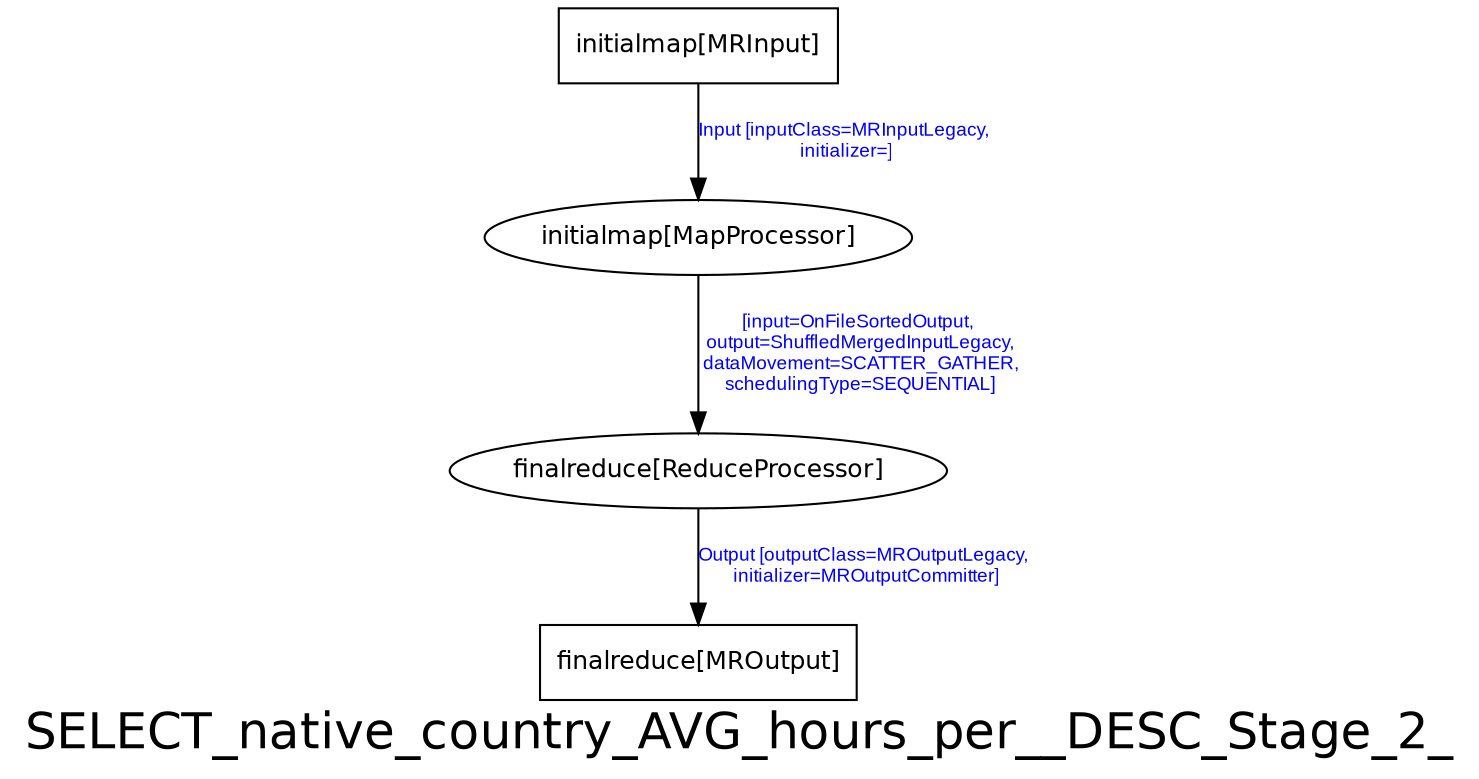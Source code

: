 digraph SELECT_native_country_AVG_hours_per__DESC_Stage_2_ {
graph [ label="SELECT_native_country_AVG_hours_per__DESC_Stage_2_", fontsize=24, fontname=Helvetica];
node [fontsize=12, fontname=Helvetica];
edge [fontsize=9, fontcolor=blue, fontname=Arial];
"SELECT_native_country_AVG_hours_per__DESC_Stage_2_.initialmap_MRInput" [ label = "initialmap[MRInput]", shape = "box" ];
"SELECT_native_country_AVG_hours_per__DESC_Stage_2_.initialmap_MRInput" -> "SELECT_native_country_AVG_hours_per__DESC_Stage_2_.initialmap" [ label = "Input [inputClass=MRInputLegacy,\n initializer=]" ];
"SELECT_native_country_AVG_hours_per__DESC_Stage_2_.finalreduce" [ label = "finalreduce[ReduceProcessor]" ];
"SELECT_native_country_AVG_hours_per__DESC_Stage_2_.finalreduce" -> "SELECT_native_country_AVG_hours_per__DESC_Stage_2_.finalreduce_MROutput" [ label = "Output [outputClass=MROutputLegacy,\n initializer=MROutputCommitter]" ];
"SELECT_native_country_AVG_hours_per__DESC_Stage_2_.initialmap" [ label = "initialmap[MapProcessor]" ];
"SELECT_native_country_AVG_hours_per__DESC_Stage_2_.initialmap" -> "SELECT_native_country_AVG_hours_per__DESC_Stage_2_.finalreduce" [ label = "[input=OnFileSortedOutput,\n output=ShuffledMergedInputLegacy,\n dataMovement=SCATTER_GATHER,\n schedulingType=SEQUENTIAL]" ];
"SELECT_native_country_AVG_hours_per__DESC_Stage_2_.finalreduce_MROutput" [ label = "finalreduce[MROutput]", shape = "box" ];
}